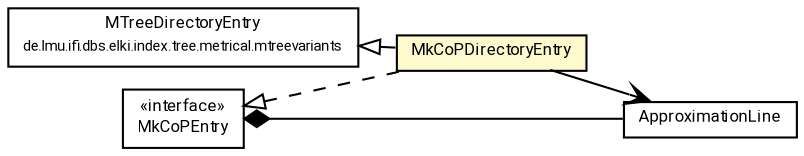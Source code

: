 #!/usr/local/bin/dot
#
# Class diagram 
# Generated by UMLGraph version R5_7_2-60-g0e99a6 (http://www.spinellis.gr/umlgraph/)
#

digraph G {
	graph [fontnames="svg"]
	edge [fontname="Roboto",fontsize=7,labelfontname="Roboto",labelfontsize=7,color="black"];
	node [fontname="Roboto",fontcolor="black",fontsize=8,shape=plaintext,margin=0,width=0,height=0];
	nodesep=0.15;
	ranksep=0.25;
	rankdir=LR;
	// de.lmu.ifi.dbs.elki.index.tree.metrical.mtreevariants.mktrees.mkcop.MkCoPEntry
	c7038968 [label=<<table title="de.lmu.ifi.dbs.elki.index.tree.metrical.mtreevariants.mktrees.mkcop.MkCoPEntry" border="0" cellborder="1" cellspacing="0" cellpadding="2" href="MkCoPEntry.html" target="_parent">
		<tr><td><table border="0" cellspacing="0" cellpadding="1">
		<tr><td align="center" balign="center"> &#171;interface&#187; </td></tr>
		<tr><td align="center" balign="center"> <font face="Roboto">MkCoPEntry</font> </td></tr>
		</table></td></tr>
		</table>>, URL="MkCoPEntry.html"];
	// de.lmu.ifi.dbs.elki.index.tree.metrical.mtreevariants.mktrees.mkcop.MkCoPDirectoryEntry
	c7038969 [label=<<table title="de.lmu.ifi.dbs.elki.index.tree.metrical.mtreevariants.mktrees.mkcop.MkCoPDirectoryEntry" border="0" cellborder="1" cellspacing="0" cellpadding="2" bgcolor="lemonChiffon" href="MkCoPDirectoryEntry.html" target="_parent">
		<tr><td><table border="0" cellspacing="0" cellpadding="1">
		<tr><td align="center" balign="center"> <font face="Roboto">MkCoPDirectoryEntry</font> </td></tr>
		</table></td></tr>
		</table>>, URL="MkCoPDirectoryEntry.html"];
	// de.lmu.ifi.dbs.elki.index.tree.metrical.mtreevariants.mktrees.mkcop.ApproximationLine
	c7038970 [label=<<table title="de.lmu.ifi.dbs.elki.index.tree.metrical.mtreevariants.mktrees.mkcop.ApproximationLine" border="0" cellborder="1" cellspacing="0" cellpadding="2" href="ApproximationLine.html" target="_parent">
		<tr><td><table border="0" cellspacing="0" cellpadding="1">
		<tr><td align="center" balign="center"> <font face="Roboto">ApproximationLine</font> </td></tr>
		</table></td></tr>
		</table>>, URL="ApproximationLine.html"];
	// de.lmu.ifi.dbs.elki.index.tree.metrical.mtreevariants.MTreeDirectoryEntry
	c7038982 [label=<<table title="de.lmu.ifi.dbs.elki.index.tree.metrical.mtreevariants.MTreeDirectoryEntry" border="0" cellborder="1" cellspacing="0" cellpadding="2" href="../../MTreeDirectoryEntry.html" target="_parent">
		<tr><td><table border="0" cellspacing="0" cellpadding="1">
		<tr><td align="center" balign="center"> <font face="Roboto">MTreeDirectoryEntry</font> </td></tr>
		<tr><td align="center" balign="center"> <font face="Roboto" point-size="7.0">de.lmu.ifi.dbs.elki.index.tree.metrical.mtreevariants</font> </td></tr>
		</table></td></tr>
		</table>>, URL="../../MTreeDirectoryEntry.html"];
	// de.lmu.ifi.dbs.elki.index.tree.metrical.mtreevariants.mktrees.mkcop.MkCoPEntry composed de.lmu.ifi.dbs.elki.index.tree.metrical.mtreevariants.mktrees.mkcop.ApproximationLine
	c7038968 -> c7038970 [arrowhead=none,arrowtail=diamond,dir=back,weight=6];
	// de.lmu.ifi.dbs.elki.index.tree.metrical.mtreevariants.mktrees.mkcop.MkCoPDirectoryEntry extends de.lmu.ifi.dbs.elki.index.tree.metrical.mtreevariants.MTreeDirectoryEntry
	c7038982 -> c7038969 [arrowtail=empty,dir=back,weight=10];
	// de.lmu.ifi.dbs.elki.index.tree.metrical.mtreevariants.mktrees.mkcop.MkCoPDirectoryEntry implements de.lmu.ifi.dbs.elki.index.tree.metrical.mtreevariants.mktrees.mkcop.MkCoPEntry
	c7038968 -> c7038969 [arrowtail=empty,style=dashed,dir=back,weight=9];
	// de.lmu.ifi.dbs.elki.index.tree.metrical.mtreevariants.mktrees.mkcop.MkCoPDirectoryEntry navassoc de.lmu.ifi.dbs.elki.index.tree.metrical.mtreevariants.mktrees.mkcop.ApproximationLine
	c7038969 -> c7038970 [arrowhead=open,weight=1];
}

